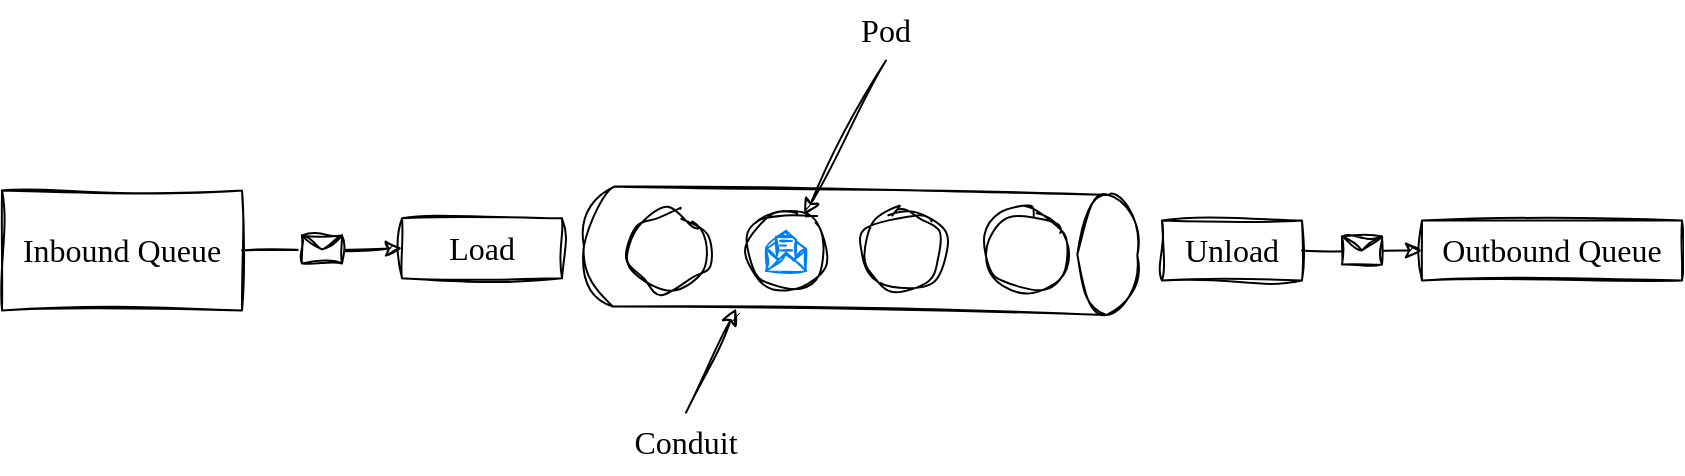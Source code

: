 <mxfile version="28.1.2" pages="2">
  <diagram id="BLfMcc32RlRBh9GqwylI" name="Conduit">
    <mxGraphModel dx="1290" dy="522" grid="1" gridSize="10" guides="1" tooltips="1" connect="1" arrows="1" fold="1" page="1" pageScale="1" pageWidth="850" pageHeight="1100" math="0" shadow="0">
      <root>
        <mxCell id="0" />
        <mxCell id="1" parent="0" />
        <mxCell id="SmKTWikKmV2x1xhcom1Y-24" value="" style="shape=cylinder3;whiteSpace=wrap;html=1;boundedLbl=1;backgroundOutline=1;size=15;rotation=91;sketch=1;curveFitting=1;jiggle=2;fontSize=16;" parent="1" vertex="1">
          <mxGeometry x="549.3" y="40" width="60" height="276.75" as="geometry" />
        </mxCell>
        <mxCell id="SmKTWikKmV2x1xhcom1Y-1" value="Inbound Queue" style="rounded=0;whiteSpace=wrap;html=1;fontFamily=Comic Sans MS;fontSize=16;sketch=1;curveFitting=1;jiggle=2;" parent="1" vertex="1">
          <mxGeometry x="150" y="148.25" width="120" height="60" as="geometry" />
        </mxCell>
        <mxCell id="SmKTWikKmV2x1xhcom1Y-4" value="Outbound Queue" style="rounded=0;whiteSpace=wrap;html=1;fontFamily=Comic Sans MS;fontSize=16;sketch=1;curveFitting=1;jiggle=2;" parent="1" vertex="1">
          <mxGeometry x="860" y="163.253" width="130" height="30" as="geometry" />
        </mxCell>
        <mxCell id="SmKTWikKmV2x1xhcom1Y-5" value="" style="ellipse;whiteSpace=wrap;html=1;fontFamily=Comic Sans MS;fontSize=16;sketch=1;curveFitting=1;jiggle=2;" parent="1" vertex="1">
          <mxGeometry x="522" y="158.253" width="40" height="40" as="geometry" />
        </mxCell>
        <mxCell id="SmKTWikKmV2x1xhcom1Y-6" value="" style="ellipse;whiteSpace=wrap;html=1;fontFamily=Comic Sans MS;fontSize=16;sketch=1;curveFitting=1;jiggle=2;" parent="1" vertex="1">
          <mxGeometry x="462" y="158.253" width="40" height="40" as="geometry" />
        </mxCell>
        <mxCell id="SmKTWikKmV2x1xhcom1Y-7" value="" style="ellipse;whiteSpace=wrap;html=1;fontFamily=Comic Sans MS;fontSize=16;sketch=1;curveFitting=1;jiggle=2;" parent="1" vertex="1">
          <mxGeometry x="642" y="158.253" width="40" height="40" as="geometry" />
        </mxCell>
        <mxCell id="SmKTWikKmV2x1xhcom1Y-8" value="" style="ellipse;whiteSpace=wrap;html=1;fontFamily=Comic Sans MS;fontSize=16;sketch=1;curveFitting=1;jiggle=2;" parent="1" vertex="1">
          <mxGeometry x="580" y="158.25" width="42" height="40" as="geometry" />
        </mxCell>
        <mxCell id="SmKTWikKmV2x1xhcom1Y-9" value="Load" style="rounded=0;whiteSpace=wrap;html=1;fontFamily=Comic Sans MS;fontSize=16;sketch=1;curveFitting=1;jiggle=2;" parent="1" vertex="1">
          <mxGeometry x="350" y="162.17" width="80" height="30" as="geometry" />
        </mxCell>
        <mxCell id="SmKTWikKmV2x1xhcom1Y-10" value="Unload" style="rounded=0;whiteSpace=wrap;html=1;fontFamily=Comic Sans MS;fontSize=16;rotation=0;sketch=1;curveFitting=1;jiggle=2;" parent="1" vertex="1">
          <mxGeometry x="730" y="163.253" width="70" height="30" as="geometry" />
        </mxCell>
        <mxCell id="SmKTWikKmV2x1xhcom1Y-11" value="Conduit" style="text;html=1;align=center;verticalAlign=middle;whiteSpace=wrap;rounded=0;sketch=1;curveFitting=1;jiggle=2;fontFamily=Comic Sans MS;fontSize=16;" parent="1" vertex="1">
          <mxGeometry x="462" y="259.333" width="60" height="30" as="geometry" />
        </mxCell>
        <mxCell id="SmKTWikKmV2x1xhcom1Y-12" value="Pod" style="text;html=1;align=center;verticalAlign=middle;whiteSpace=wrap;rounded=0;sketch=1;curveFitting=1;jiggle=2;fontFamily=Comic Sans MS;fontSize=16;" parent="1" vertex="1">
          <mxGeometry x="562" y="53.253" width="60" height="30" as="geometry" />
        </mxCell>
        <mxCell id="SmKTWikKmV2x1xhcom1Y-13" value="" style="endArrow=classic;html=1;rounded=0;exitX=0.5;exitY=1;exitDx=0;exitDy=0;sketch=1;curveFitting=1;jiggle=2;fontFamily=Comic Sans MS;fontSize=16;" parent="1" source="SmKTWikKmV2x1xhcom1Y-12" target="SmKTWikKmV2x1xhcom1Y-5" edge="1">
          <mxGeometry width="50" height="50" relative="1" as="geometry">
            <mxPoint x="402" y="313.253" as="sourcePoint" />
            <mxPoint x="452" y="263.253" as="targetPoint" />
          </mxGeometry>
        </mxCell>
        <mxCell id="SmKTWikKmV2x1xhcom1Y-17" value="" style="endArrow=classic;html=1;rounded=0;entryX=0;entryY=0.5;entryDx=0;entryDy=0;sketch=1;curveFitting=1;jiggle=2;fontFamily=Comic Sans MS;fontSize=16;exitX=1;exitY=0.5;exitDx=0;exitDy=0;" parent="1" source="SmKTWikKmV2x1xhcom1Y-1" target="SmKTWikKmV2x1xhcom1Y-9" edge="1">
          <mxGeometry relative="1" as="geometry">
            <mxPoint x="430" y="177.92" as="sourcePoint" />
            <mxPoint x="460" y="272.173" as="targetPoint" />
          </mxGeometry>
        </mxCell>
        <mxCell id="SmKTWikKmV2x1xhcom1Y-18" value="" style="shape=message;html=1;outlineConnect=0;sketch=1;curveFitting=1;jiggle=2;fontFamily=Comic Sans MS;fontSize=16;" parent="SmKTWikKmV2x1xhcom1Y-17" vertex="1">
          <mxGeometry width="20" height="14" relative="1" as="geometry">
            <mxPoint x="-10" y="-7" as="offset" />
          </mxGeometry>
        </mxCell>
        <mxCell id="SmKTWikKmV2x1xhcom1Y-19" value="" style="endArrow=classic;html=1;rounded=0;entryX=0;entryY=0.5;entryDx=0;entryDy=0;exitX=1;exitY=0.5;exitDx=0;exitDy=0;sketch=1;curveFitting=1;jiggle=2;fontFamily=Comic Sans MS;fontSize=16;" parent="1" source="SmKTWikKmV2x1xhcom1Y-10" target="SmKTWikKmV2x1xhcom1Y-4" edge="1">
          <mxGeometry relative="1" as="geometry">
            <mxPoint x="620" y="162.173" as="sourcePoint" />
            <mxPoint x="720" y="162.173" as="targetPoint" />
          </mxGeometry>
        </mxCell>
        <mxCell id="SmKTWikKmV2x1xhcom1Y-20" value="" style="shape=message;html=1;outlineConnect=0;sketch=1;curveFitting=1;jiggle=2;fontFamily=Comic Sans MS;fontSize=16;" parent="SmKTWikKmV2x1xhcom1Y-19" vertex="1">
          <mxGeometry width="20" height="14" relative="1" as="geometry">
            <mxPoint x="-10" y="-7" as="offset" />
          </mxGeometry>
        </mxCell>
        <mxCell id="SmKTWikKmV2x1xhcom1Y-26" value="" style="endArrow=classic;html=1;rounded=0;exitX=0.5;exitY=0;exitDx=0;exitDy=0;entryX=1;entryY=0;entryDx=0;entryDy=200.062;entryPerimeter=0;sketch=1;curveFitting=1;jiggle=2;" parent="1" source="SmKTWikKmV2x1xhcom1Y-11" target="SmKTWikKmV2x1xhcom1Y-24" edge="1">
          <mxGeometry width="50" height="50" relative="1" as="geometry">
            <mxPoint x="900" y="189.33" as="sourcePoint" />
            <mxPoint x="950" y="139.33" as="targetPoint" />
          </mxGeometry>
        </mxCell>
        <mxCell id="lvAjxfI9rUrdwIDh2ZyY-5" value="" style="html=1;verticalLabelPosition=bottom;align=center;labelBackgroundColor=#ffffff;verticalAlign=top;strokeWidth=1;strokeColor=#0080F0;shadow=0;dashed=0;shape=mxgraph.ios7.icons.envelope_(message);sketch=1;curveFitting=1;jiggle=2;" vertex="1" parent="1">
          <mxGeometry x="532" y="168.38" width="20" height="20" as="geometry" />
        </mxCell>
      </root>
    </mxGraphModel>
  </diagram>
  <diagram name="Carousel" id="FdMZGH_URRjinYVJTnXf">
    <mxGraphModel dx="1100" dy="806" grid="1" gridSize="10" guides="1" tooltips="1" connect="1" arrows="1" fold="1" page="1" pageScale="1" pageWidth="850" pageHeight="1100" math="0" shadow="0">
      <root>
        <mxCell id="0" />
        <mxCell id="1" parent="0" />
        <mxCell id="kMopjtABeg8flpMHGuyY-1" value="Inbound Queue" style="rounded=0;whiteSpace=wrap;html=1;fontFamily=Verdana;fontSize=14;" parent="1" vertex="1">
          <mxGeometry x="150" y="210" width="120" height="60" as="geometry" />
        </mxCell>
        <mxCell id="kMopjtABeg8flpMHGuyY-2" value="Staging Area" style="rounded=0;whiteSpace=wrap;html=1;fontFamily=Verdana;fontSize=14;" parent="1" vertex="1">
          <mxGeometry x="340" y="210" width="120" height="60" as="geometry" />
        </mxCell>
        <mxCell id="kMopjtABeg8flpMHGuyY-3" value="" style="ellipse;whiteSpace=wrap;html=1;fontFamily=Verdana;fontSize=14;" parent="1" vertex="1">
          <mxGeometry x="640" y="160" width="160" height="160" as="geometry" />
        </mxCell>
        <mxCell id="kMopjtABeg8flpMHGuyY-4" value="Outbound Queue" style="rounded=0;whiteSpace=wrap;html=1;fontFamily=Verdana;fontSize=14;" parent="1" vertex="1">
          <mxGeometry x="660" y="440" width="120" height="60" as="geometry" />
        </mxCell>
        <mxCell id="kMopjtABeg8flpMHGuyY-5" value="" style="ellipse;whiteSpace=wrap;html=1;fontFamily=Verdana;fontSize=14;" parent="1" vertex="1">
          <mxGeometry x="700" y="170" width="40" height="40" as="geometry" />
        </mxCell>
        <mxCell id="kMopjtABeg8flpMHGuyY-6" value="" style="ellipse;whiteSpace=wrap;html=1;fontFamily=Verdana;fontSize=14;" parent="1" vertex="1">
          <mxGeometry x="650" y="220" width="40" height="40" as="geometry" />
        </mxCell>
        <mxCell id="kMopjtABeg8flpMHGuyY-7" value="" style="ellipse;whiteSpace=wrap;html=1;fontFamily=Verdana;fontSize=14;" parent="1" vertex="1">
          <mxGeometry x="750" y="220" width="40" height="40" as="geometry" />
        </mxCell>
        <mxCell id="kMopjtABeg8flpMHGuyY-8" value="" style="ellipse;whiteSpace=wrap;html=1;fontFamily=Verdana;fontSize=14;" parent="1" vertex="1">
          <mxGeometry x="700" y="270" width="40" height="40" as="geometry" />
        </mxCell>
        <mxCell id="kMopjtABeg8flpMHGuyY-9" value="Load" style="rounded=0;whiteSpace=wrap;html=1;fontFamily=Verdana;fontSize=14;" parent="1" vertex="1">
          <mxGeometry x="550" y="225" width="110" height="30" as="geometry" />
        </mxCell>
        <mxCell id="kMopjtABeg8flpMHGuyY-12" value="Unload" style="rounded=0;whiteSpace=wrap;html=1;fontFamily=Verdana;fontSize=14;rotation=90;" parent="1" vertex="1">
          <mxGeometry x="680" y="330" width="80" height="30" as="geometry" />
        </mxCell>
        <mxCell id="kMopjtABeg8flpMHGuyY-21" value="Carousel" style="text;html=1;align=center;verticalAlign=middle;whiteSpace=wrap;rounded=0;" parent="1" vertex="1">
          <mxGeometry x="580" y="130" width="60" height="30" as="geometry" />
        </mxCell>
        <mxCell id="kMopjtABeg8flpMHGuyY-22" value="Pod" style="text;html=1;align=center;verticalAlign=middle;whiteSpace=wrap;rounded=0;" parent="1" vertex="1">
          <mxGeometry x="700" y="100" width="60" height="30" as="geometry" />
        </mxCell>
        <mxCell id="kMopjtABeg8flpMHGuyY-23" value="" style="endArrow=classic;html=1;rounded=0;exitX=0.5;exitY=1;exitDx=0;exitDy=0;" parent="1" source="kMopjtABeg8flpMHGuyY-22" target="kMopjtABeg8flpMHGuyY-5" edge="1">
          <mxGeometry width="50" height="50" relative="1" as="geometry">
            <mxPoint x="540" y="360" as="sourcePoint" />
            <mxPoint x="590" y="310" as="targetPoint" />
          </mxGeometry>
        </mxCell>
        <mxCell id="kMopjtABeg8flpMHGuyY-24" value="" style="endArrow=classic;html=1;rounded=0;exitX=1;exitY=1;exitDx=0;exitDy=0;entryX=0;entryY=0;entryDx=0;entryDy=0;" parent="1" source="kMopjtABeg8flpMHGuyY-21" target="kMopjtABeg8flpMHGuyY-3" edge="1">
          <mxGeometry width="50" height="50" relative="1" as="geometry">
            <mxPoint x="540" y="360" as="sourcePoint" />
            <mxPoint x="590" y="310" as="targetPoint" />
          </mxGeometry>
        </mxCell>
        <mxCell id="tEMK68GwZArFFZ3tOXDI-9" value="" style="endArrow=classic;html=1;rounded=0;exitX=1;exitY=0.5;exitDx=0;exitDy=0;" parent="1" source="kMopjtABeg8flpMHGuyY-1" target="kMopjtABeg8flpMHGuyY-2" edge="1">
          <mxGeometry relative="1" as="geometry">
            <mxPoint x="370" y="320" as="sourcePoint" />
            <mxPoint x="470" y="320" as="targetPoint" />
          </mxGeometry>
        </mxCell>
        <mxCell id="tEMK68GwZArFFZ3tOXDI-10" value="" style="shape=message;html=1;outlineConnect=0;" parent="tEMK68GwZArFFZ3tOXDI-9" vertex="1">
          <mxGeometry width="20" height="14" relative="1" as="geometry">
            <mxPoint x="-10" y="-7" as="offset" />
          </mxGeometry>
        </mxCell>
        <mxCell id="tEMK68GwZArFFZ3tOXDI-11" value="" style="endArrow=classic;html=1;rounded=0;exitX=1;exitY=0.5;exitDx=0;exitDy=0;entryX=0;entryY=0.5;entryDx=0;entryDy=0;" parent="1" source="kMopjtABeg8flpMHGuyY-2" target="kMopjtABeg8flpMHGuyY-9" edge="1">
          <mxGeometry relative="1" as="geometry">
            <mxPoint x="370" y="320" as="sourcePoint" />
            <mxPoint x="470" y="320" as="targetPoint" />
          </mxGeometry>
        </mxCell>
        <mxCell id="tEMK68GwZArFFZ3tOXDI-12" value="" style="shape=message;html=1;outlineConnect=0;" parent="tEMK68GwZArFFZ3tOXDI-11" vertex="1">
          <mxGeometry width="20" height="14" relative="1" as="geometry">
            <mxPoint x="-10" y="-7" as="offset" />
          </mxGeometry>
        </mxCell>
        <mxCell id="tEMK68GwZArFFZ3tOXDI-13" value="" style="endArrow=classic;html=1;rounded=0;entryX=0.5;entryY=0;entryDx=0;entryDy=0;exitX=1;exitY=0.5;exitDx=0;exitDy=0;" parent="1" source="kMopjtABeg8flpMHGuyY-12" target="kMopjtABeg8flpMHGuyY-4" edge="1">
          <mxGeometry relative="1" as="geometry">
            <mxPoint x="370" y="320" as="sourcePoint" />
            <mxPoint x="470" y="320" as="targetPoint" />
          </mxGeometry>
        </mxCell>
        <mxCell id="tEMK68GwZArFFZ3tOXDI-14" value="" style="shape=message;html=1;outlineConnect=0;" parent="tEMK68GwZArFFZ3tOXDI-13" vertex="1">
          <mxGeometry width="20" height="14" relative="1" as="geometry">
            <mxPoint x="-10" y="-7" as="offset" />
          </mxGeometry>
        </mxCell>
        <mxCell id="tEMK68GwZArFFZ3tOXDI-18" value="" style="group" parent="1" vertex="1" connectable="0">
          <mxGeometry x="556.077" y="76.077" width="327.846" height="327.846" as="geometry" />
        </mxCell>
        <mxCell id="tEMK68GwZArFFZ3tOXDI-8" value="" style="verticalLabelPosition=bottom;verticalAlign=top;html=1;shape=mxgraph.basic.arc;startAngle=0.54;endAngle=0.804;rotation=-150;perimeterSpacing=0;strokeWidth=2;allowArrows=1;shadow=1;dashed=1;dashPattern=1 1;" parent="tEMK68GwZArFFZ3tOXDI-18" vertex="1">
          <mxGeometry x="43.923" y="43.923" width="240" height="240" as="geometry" />
        </mxCell>
        <mxCell id="tEMK68GwZArFFZ3tOXDI-17" value="" style="triangle;whiteSpace=wrap;html=1;rotation=135;" parent="tEMK68GwZArFFZ3tOXDI-18" vertex="1">
          <mxGeometry x="233.923" y="253.923" width="10" height="10" as="geometry" />
        </mxCell>
      </root>
    </mxGraphModel>
  </diagram>
</mxfile>
